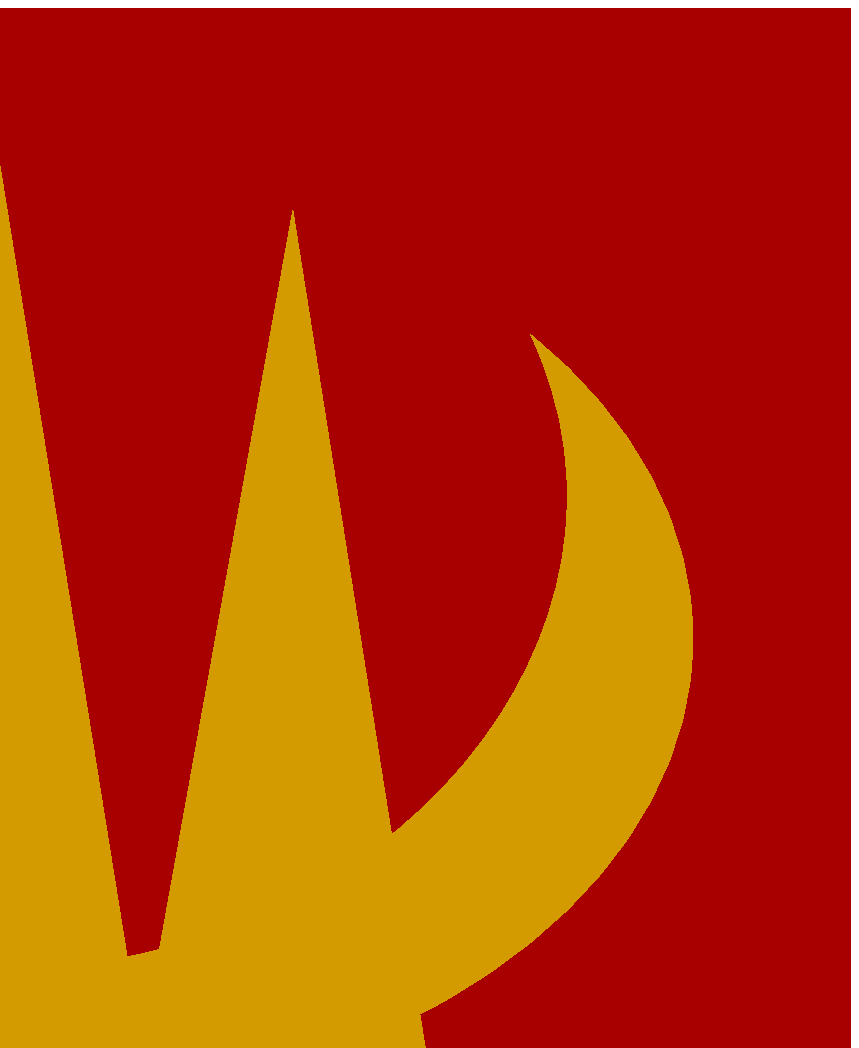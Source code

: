% newcommunism.mp
% L. Nobre G.
% 2007

prologues := 2;

beginfig(1);
  numeric u, elhei, elwid, elpos, bawid, bahei, thstp, thdel, i;
  numeric refang, reft, tfin, tini, spikang;
  path el, ba, aux, cutel, horns;
  pair reftpair;
  color yellow, thered;
  yellow = 0.87*(0.95*red+0.7*green);
  thered = 0.66red;
  u = 2mm;
  thdel = 25;
  thstp = 5;
  elhei = 30u;
  elwid = 44u;
  elpos = 26u;
  bawid = 27u;
  bahei = 10u;
  el = (elwid,elpos)..for i=thstp step thstp until 360-thstp:
    (elwid*cosd(i),elpos+elhei*sind(i)).. endfor cycle;
  ba = (bawid,-bahei){right}..{left}(bawid,0)--
    (elwid*cosd(90-thdel),elpos+elhei*sind(90-thdel))--
    (bawid/3.0,0)--(0,elpos+elhei)--(-bawid/3.0,0)--
    (elwid*cosd(90+thdel),elpos+elhei*sind(90+thdel))--
    (-bawid,0){left}..{right}(-bawid,-bahei)--cycle;
  aux = (0,elpos)--
    1.1[(0,elpos),(elwid*cosd(270+2thdel),elpos+elhei*sind(270+2thdel))];
  reftpair = el intersectiontimes aux;
  reft = xpart reftpair;
  refang = angle( direction reft of el );
  tfin = directiontime dir(180-refang) of el;
  tini = directiontime dir(180+refang) of el - length el;
  cutel = subpath (tini,tfin) of el;
  spikang = (90-angle((0,elpos+elhei)-(-bawid,0)));
  horns = cutel{dir(-refang-spikang)}..
    {left}(0,elpos-elhei+bawid/3.0)..
    {dir(refang+spikang)}cycle;
  fill ba withcolor yellow;
  fill horns withcolor yellow;
  picture storepic;
  storepic = currentpicture;
  currentpicture := nullpicture;
  bboxmargin := bahei;
  fill bbox storepic withcolor thered;
  draw storepic;  
endfig;

beginfig(2);
	numeric u;
	color yellow, thered;
	path martelo, foice, monitor, ecran, mar, foi;
	u = 1pt;
%	yellow = 0.87*(0.95*red+0.7*green);
	thered = 0.66red;
	yellow = 0.7blue;
	picture storemf;

	numeric cabosal, cabesal, cabolar, cabelar;
	numeric cabolen, cabeclen, cabecontrol, martelrot;
	pair martelpos;
	cabosal = 2u;
	cabesal = 6u;
	cabolar = 8u;
	cabelar = 10u;
	cabolen = 70u;
	cabeclen = 7u;
	cabecontrol = 4u;
	martelrot = 50;
	martelpos = dir(180)*0.03*cabolen;
	z100 = origin;
	z101 = ( cabesal, 0 );
	z102 = ( cabesal, cabosal+cabelar-cabolen );
	z103 = ( cabesal+cabolar, cabosal+cabelar-cabolen );
	z104 = ( cabesal+cabolar, 0 );
	z105 = ( cabesal+cabolar+cabeclen, 0 );
	z106 = ( cabesal+cabolar+cabecontrol, cabelar );
	z107 = ( cabesal+cabolar, cabelar );
	z108 = ( cabesal+cabolar, cabelar+cabosal );
	z109 = ( cabesal, cabelar+cabosal );
	z110 = ( cabesal, cabelar );
	z111 = ( 0, cabelar );
	martelo = z100--
		  z101--
		  z102--
		  z103--
		  z104--
		  z105..controls z106..
		  z107--
		  z108--
		  z109--
		  z110--
		  z111--cycle;
	mar = martelo 
		 rotated martelrot 
		 shifted martelpos;

	filldraw mar withcolor yellow;
	show mar;	 
	numeric fcabolen, fcabolar, foicecontrol, laminang;
	numeric foicerot, foicaber, flamilar, fcabomar, refang;
	numeric fmaomarg, fmaorais, fmaospac, fprotrud, basangul;
	pair foicepos;
	laminang = 3;
	refang = 10
	basangul = 23;
	fcabomar = 3u;
	fcabolar = 8u - fcabomar;
	flamilar = 4u;
	fcabolen = 22u;
	foicecontrol = 2u;
	fmaomarg = 6u;
	fmaorais = 2u;
	fmaospac = 14u;
	fprotrud = 30u;
	foicaber = 42u;
	foicerot = -50;
	foicepos = dir(270)*0.3*foicaber;
	z200 = origin;
	z201 = ( -fcabomar, 0 );
	z202 = ( -fcabomar, -fcabolen );
	z203 = ( fcabolar, -fcabolen );
	z204 = ( fcabolar+foicecontrol, -fcabolen );
	z205 = ( fcabolar+fmaomarg, fmaorais-fmaospac );
	z206 = ( fcabolar, -fmaospac );
	z207 = ( fcabolar, 0 );
	z208 = ( -fprotrud, foicaber );
	z209 = ( 0, flamilar );
	foice = z200--
		z201--
		z202--
		z203..controls z204..
		z205{dir(-160)}..{left}
		z206--
		z207{dir(basangul)}..tension 0.8..{dir(180+refang+laminang)}
		z208{dir(refang-laminang)}..tension 0.8..{dir(180+basangul)}
		z209--cycle;
	foi = foice
		 rotated foicerot 
		 shifted foicepos;
		 
	filldraw foi  withcolor yellow;
	show foi;
	storemf = currentpicture shifted -(center currentpicture);	
	currentpicture := nullpicture;





	
	numeric monith, monitw;
	pair mll, mlr, mur, mul;
	monith = 18u + ypart ((urcorner storemf)-(llcorner storemf));
	monitw = 1.34monith;
	mll = (-0.5monitw, -0.5monith);
	mlr = (0.5monitw, -0.5monith);
	mur = (0.5monitw, 0.5monith);
	mul = (-0.5monitw, 0.5monith);
	ecran = mll--
		mlr--
		mur--
		mul--cycle;
	
	numeric bordthick, roundfrac, alturpe, borraspac, largupe;
	numeric borralarg, apoiolarg, cornermarg, apoiothick;
	bordthick = 13u;
	roundfrac = 0.3;
	alturpe = 15u;
	borraspac = 0.95u;
	largupe = 50u;
	borralarg = 60u;
	apoiolarg = 156u;
	cornermarg = 2u;
	apoiothick = 18u;
	z301 = (0.5largupe,-0.5monith-bordthick);
	z302 = (0.5monitw+roundfrac*bordthick,-0.5monith-bordthick);
	z303 = (0.5monitw+bordthick,-0.5monith-roundfrac*bordthick);
	z304 = (0.5monitw+bordthick,0.5monith+roundfrac*bordthick);
	z305 = (0.5monitw+roundfrac*bordthick,0.5monith+bordthick);
	z306 = (-0.5monitw-roundfrac*bordthick,0.5monith+bordthick);
	z307 = (-0.5monitw-bordthick,0.5monith+roundfrac*bordthick);
	z308 = (-0.5monitw-bordthick,-0.5monith-roundfrac*bordthick);
	z309 = (-0.5monitw-roundfrac*bordthick,-0.5monith-bordthick);
	z310 = (-0.5largupe,-0.5monith-bordthick);
	z311 = (-0.5largupe,-0.5monith-bordthick-alturpe);
	z312 = (-0.5apoiolarg+cornermarg,
		-0.5monith-bordthick-alturpe-cornermarg);
	z313 = (-0.5apoiolarg,
		-0.5monith-bordthick-alturpe-apoiothick-borraspac);
	z314 = (-0.5borralarg,
		-0.5monith-bordthick-alturpe-apoiothick-borraspac);
	z315 = (0,-0.5monith-bordthick-alturpe-apoiothick);
	z316 = (0.5borralarg,
		-0.5monith-bordthick-alturpe-apoiothick-borraspac);
	z317 = (0.5apoiolarg,
		-0.5monith-bordthick-alturpe-apoiothick-borraspac);
	z318 = (0.5apoiolarg-cornermarg,
		-0.5monith-bordthick-alturpe-cornermarg);
	z319 = (0.5largupe,-0.5monith-bordthick-alturpe);
	monitor = z301--
		  z302{right}..{up}
		  z303--
		  z304{up}..{left}
		  z305--
		  z306{left}..{down}
		  z307--
		  z308{down}..{right}
		  z309--
		  z310--
		  z311..controls z312..
		  z313--
		  z314{dir(73)}...{right}
		  z315{right}...{dir(-73)}
		  z316--
		  z317..controls z318..
		  z319--cycle;
	draw monitor withcolor thered;
	bboxmargin := monitw;
	fill bbox monitor withcolor thered;
	filldraw monitor withcolor yellow;
	filldraw ecran withcolor thered;
	show monitor;
	show ecran;
%	label.urt("New Communism", llcorner monitor);
	draw storemf;


      endfig;


end;


